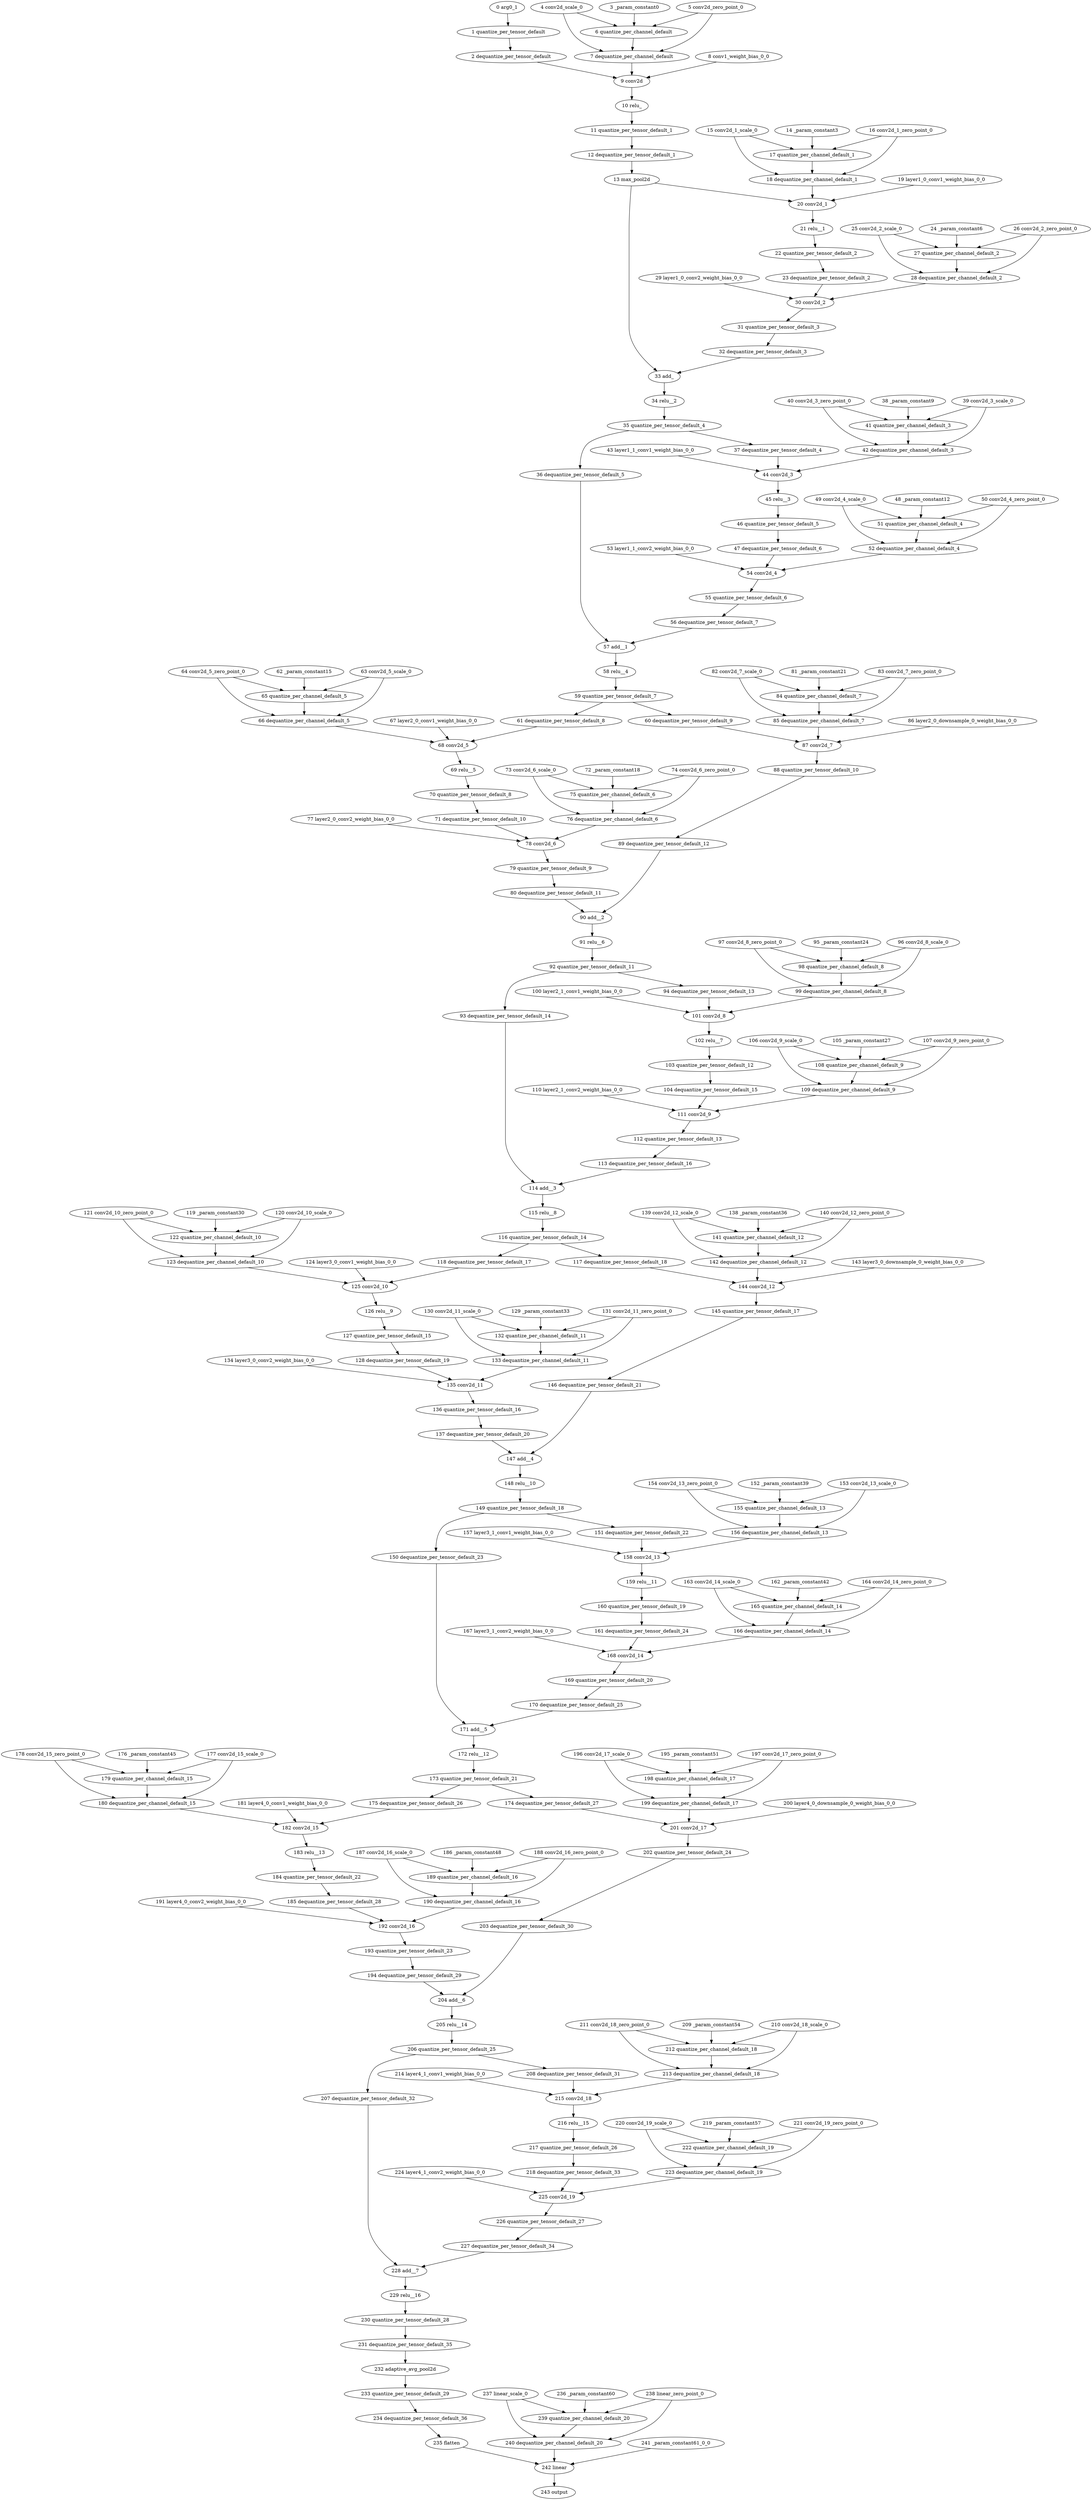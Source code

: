 strict digraph  {
"0 arg0_1" [id=0, type=input];
"1 quantize_per_tensor_default" [id=1, type=quantize_per_tensor];
"2 dequantize_per_tensor_default" [id=2, type=dequantize_per_tensor];
"3 _param_constant0" [id=3, type=get_attr];
"4 conv2d_scale_0" [id=4, type=get_attr];
"5 conv2d_zero_point_0" [id=5, type=get_attr];
"6 quantize_per_channel_default" [id=6, type=quantize_per_channel];
"7 dequantize_per_channel_default" [id=7, type=dequantize_per_channel];
"8 conv1_weight_bias_0_0" [id=8, type=get_attr];
"9 conv2d" [id=9, type=conv2d];
"10 relu_" [id=10, type=relu_];
"11 quantize_per_tensor_default_1" [id=11, type=quantize_per_tensor];
"12 dequantize_per_tensor_default_1" [id=12, type=dequantize_per_tensor];
"13 max_pool2d" [id=13, type=max_pool2d];
"14 _param_constant3" [id=14, type=get_attr];
"15 conv2d_1_scale_0" [id=15, type=get_attr];
"16 conv2d_1_zero_point_0" [id=16, type=get_attr];
"17 quantize_per_channel_default_1" [id=17, type=quantize_per_channel];
"18 dequantize_per_channel_default_1" [id=18, type=dequantize_per_channel];
"19 layer1_0_conv1_weight_bias_0_0" [id=19, type=get_attr];
"20 conv2d_1" [id=20, type=conv2d];
"21 relu__1" [id=21, type=relu_];
"22 quantize_per_tensor_default_2" [id=22, type=quantize_per_tensor];
"23 dequantize_per_tensor_default_2" [id=23, type=dequantize_per_tensor];
"24 _param_constant6" [id=24, type=get_attr];
"25 conv2d_2_scale_0" [id=25, type=get_attr];
"26 conv2d_2_zero_point_0" [id=26, type=get_attr];
"27 quantize_per_channel_default_2" [id=27, type=quantize_per_channel];
"28 dequantize_per_channel_default_2" [id=28, type=dequantize_per_channel];
"29 layer1_0_conv2_weight_bias_0_0" [id=29, type=get_attr];
"30 conv2d_2" [id=30, type=conv2d];
"31 quantize_per_tensor_default_3" [id=31, type=quantize_per_tensor];
"32 dequantize_per_tensor_default_3" [id=32, type=dequantize_per_tensor];
"33 add_" [id=33, type=add_];
"34 relu__2" [id=34, type=relu_];
"35 quantize_per_tensor_default_4" [id=35, type=quantize_per_tensor];
"36 dequantize_per_tensor_default_5" [id=36, type=dequantize_per_tensor];
"37 dequantize_per_tensor_default_4" [id=37, type=dequantize_per_tensor];
"38 _param_constant9" [id=38, type=get_attr];
"39 conv2d_3_scale_0" [id=39, type=get_attr];
"40 conv2d_3_zero_point_0" [id=40, type=get_attr];
"41 quantize_per_channel_default_3" [id=41, type=quantize_per_channel];
"42 dequantize_per_channel_default_3" [id=42, type=dequantize_per_channel];
"43 layer1_1_conv1_weight_bias_0_0" [id=43, type=get_attr];
"44 conv2d_3" [id=44, type=conv2d];
"45 relu__3" [id=45, type=relu_];
"46 quantize_per_tensor_default_5" [id=46, type=quantize_per_tensor];
"47 dequantize_per_tensor_default_6" [id=47, type=dequantize_per_tensor];
"48 _param_constant12" [id=48, type=get_attr];
"49 conv2d_4_scale_0" [id=49, type=get_attr];
"50 conv2d_4_zero_point_0" [id=50, type=get_attr];
"51 quantize_per_channel_default_4" [id=51, type=quantize_per_channel];
"52 dequantize_per_channel_default_4" [id=52, type=dequantize_per_channel];
"53 layer1_1_conv2_weight_bias_0_0" [id=53, type=get_attr];
"54 conv2d_4" [id=54, type=conv2d];
"55 quantize_per_tensor_default_6" [id=55, type=quantize_per_tensor];
"56 dequantize_per_tensor_default_7" [id=56, type=dequantize_per_tensor];
"57 add__1" [id=57, type=add_];
"58 relu__4" [id=58, type=relu_];
"59 quantize_per_tensor_default_7" [id=59, type=quantize_per_tensor];
"60 dequantize_per_tensor_default_9" [id=60, type=dequantize_per_tensor];
"61 dequantize_per_tensor_default_8" [id=61, type=dequantize_per_tensor];
"62 _param_constant15" [id=62, type=get_attr];
"63 conv2d_5_scale_0" [id=63, type=get_attr];
"64 conv2d_5_zero_point_0" [id=64, type=get_attr];
"65 quantize_per_channel_default_5" [id=65, type=quantize_per_channel];
"66 dequantize_per_channel_default_5" [id=66, type=dequantize_per_channel];
"67 layer2_0_conv1_weight_bias_0_0" [id=67, type=get_attr];
"68 conv2d_5" [id=68, type=conv2d];
"69 relu__5" [id=69, type=relu_];
"70 quantize_per_tensor_default_8" [id=70, type=quantize_per_tensor];
"71 dequantize_per_tensor_default_10" [id=71, type=dequantize_per_tensor];
"72 _param_constant18" [id=72, type=get_attr];
"73 conv2d_6_scale_0" [id=73, type=get_attr];
"74 conv2d_6_zero_point_0" [id=74, type=get_attr];
"75 quantize_per_channel_default_6" [id=75, type=quantize_per_channel];
"76 dequantize_per_channel_default_6" [id=76, type=dequantize_per_channel];
"77 layer2_0_conv2_weight_bias_0_0" [id=77, type=get_attr];
"78 conv2d_6" [id=78, type=conv2d];
"79 quantize_per_tensor_default_9" [id=79, type=quantize_per_tensor];
"80 dequantize_per_tensor_default_11" [id=80, type=dequantize_per_tensor];
"81 _param_constant21" [id=81, type=get_attr];
"82 conv2d_7_scale_0" [id=82, type=get_attr];
"83 conv2d_7_zero_point_0" [id=83, type=get_attr];
"84 quantize_per_channel_default_7" [id=84, type=quantize_per_channel];
"85 dequantize_per_channel_default_7" [id=85, type=dequantize_per_channel];
"86 layer2_0_downsample_0_weight_bias_0_0" [id=86, type=get_attr];
"87 conv2d_7" [id=87, type=conv2d];
"88 quantize_per_tensor_default_10" [id=88, type=quantize_per_tensor];
"89 dequantize_per_tensor_default_12" [id=89, type=dequantize_per_tensor];
"90 add__2" [id=90, type=add_];
"91 relu__6" [id=91, type=relu_];
"92 quantize_per_tensor_default_11" [id=92, type=quantize_per_tensor];
"93 dequantize_per_tensor_default_14" [id=93, type=dequantize_per_tensor];
"94 dequantize_per_tensor_default_13" [id=94, type=dequantize_per_tensor];
"95 _param_constant24" [id=95, type=get_attr];
"96 conv2d_8_scale_0" [id=96, type=get_attr];
"97 conv2d_8_zero_point_0" [id=97, type=get_attr];
"98 quantize_per_channel_default_8" [id=98, type=quantize_per_channel];
"99 dequantize_per_channel_default_8" [id=99, type=dequantize_per_channel];
"100 layer2_1_conv1_weight_bias_0_0" [id=100, type=get_attr];
"101 conv2d_8" [id=101, type=conv2d];
"102 relu__7" [id=102, type=relu_];
"103 quantize_per_tensor_default_12" [id=103, type=quantize_per_tensor];
"104 dequantize_per_tensor_default_15" [id=104, type=dequantize_per_tensor];
"105 _param_constant27" [id=105, type=get_attr];
"106 conv2d_9_scale_0" [id=106, type=get_attr];
"107 conv2d_9_zero_point_0" [id=107, type=get_attr];
"108 quantize_per_channel_default_9" [id=108, type=quantize_per_channel];
"109 dequantize_per_channel_default_9" [id=109, type=dequantize_per_channel];
"110 layer2_1_conv2_weight_bias_0_0" [id=110, type=get_attr];
"111 conv2d_9" [id=111, type=conv2d];
"112 quantize_per_tensor_default_13" [id=112, type=quantize_per_tensor];
"113 dequantize_per_tensor_default_16" [id=113, type=dequantize_per_tensor];
"114 add__3" [id=114, type=add_];
"115 relu__8" [id=115, type=relu_];
"116 quantize_per_tensor_default_14" [id=116, type=quantize_per_tensor];
"117 dequantize_per_tensor_default_18" [id=117, type=dequantize_per_tensor];
"118 dequantize_per_tensor_default_17" [id=118, type=dequantize_per_tensor];
"119 _param_constant30" [id=119, type=get_attr];
"120 conv2d_10_scale_0" [id=120, type=get_attr];
"121 conv2d_10_zero_point_0" [id=121, type=get_attr];
"122 quantize_per_channel_default_10" [id=122, type=quantize_per_channel];
"123 dequantize_per_channel_default_10" [id=123, type=dequantize_per_channel];
"124 layer3_0_conv1_weight_bias_0_0" [id=124, type=get_attr];
"125 conv2d_10" [id=125, type=conv2d];
"126 relu__9" [id=126, type=relu_];
"127 quantize_per_tensor_default_15" [id=127, type=quantize_per_tensor];
"128 dequantize_per_tensor_default_19" [id=128, type=dequantize_per_tensor];
"129 _param_constant33" [id=129, type=get_attr];
"130 conv2d_11_scale_0" [id=130, type=get_attr];
"131 conv2d_11_zero_point_0" [id=131, type=get_attr];
"132 quantize_per_channel_default_11" [id=132, type=quantize_per_channel];
"133 dequantize_per_channel_default_11" [id=133, type=dequantize_per_channel];
"134 layer3_0_conv2_weight_bias_0_0" [id=134, type=get_attr];
"135 conv2d_11" [id=135, type=conv2d];
"136 quantize_per_tensor_default_16" [id=136, type=quantize_per_tensor];
"137 dequantize_per_tensor_default_20" [id=137, type=dequantize_per_tensor];
"138 _param_constant36" [id=138, type=get_attr];
"139 conv2d_12_scale_0" [id=139, type=get_attr];
"140 conv2d_12_zero_point_0" [id=140, type=get_attr];
"141 quantize_per_channel_default_12" [id=141, type=quantize_per_channel];
"142 dequantize_per_channel_default_12" [id=142, type=dequantize_per_channel];
"143 layer3_0_downsample_0_weight_bias_0_0" [id=143, type=get_attr];
"144 conv2d_12" [id=144, type=conv2d];
"145 quantize_per_tensor_default_17" [id=145, type=quantize_per_tensor];
"146 dequantize_per_tensor_default_21" [id=146, type=dequantize_per_tensor];
"147 add__4" [id=147, type=add_];
"148 relu__10" [id=148, type=relu_];
"149 quantize_per_tensor_default_18" [id=149, type=quantize_per_tensor];
"150 dequantize_per_tensor_default_23" [id=150, type=dequantize_per_tensor];
"151 dequantize_per_tensor_default_22" [id=151, type=dequantize_per_tensor];
"152 _param_constant39" [id=152, type=get_attr];
"153 conv2d_13_scale_0" [id=153, type=get_attr];
"154 conv2d_13_zero_point_0" [id=154, type=get_attr];
"155 quantize_per_channel_default_13" [id=155, type=quantize_per_channel];
"156 dequantize_per_channel_default_13" [id=156, type=dequantize_per_channel];
"157 layer3_1_conv1_weight_bias_0_0" [id=157, type=get_attr];
"158 conv2d_13" [id=158, type=conv2d];
"159 relu__11" [id=159, type=relu_];
"160 quantize_per_tensor_default_19" [id=160, type=quantize_per_tensor];
"161 dequantize_per_tensor_default_24" [id=161, type=dequantize_per_tensor];
"162 _param_constant42" [id=162, type=get_attr];
"163 conv2d_14_scale_0" [id=163, type=get_attr];
"164 conv2d_14_zero_point_0" [id=164, type=get_attr];
"165 quantize_per_channel_default_14" [id=165, type=quantize_per_channel];
"166 dequantize_per_channel_default_14" [id=166, type=dequantize_per_channel];
"167 layer3_1_conv2_weight_bias_0_0" [id=167, type=get_attr];
"168 conv2d_14" [id=168, type=conv2d];
"169 quantize_per_tensor_default_20" [id=169, type=quantize_per_tensor];
"170 dequantize_per_tensor_default_25" [id=170, type=dequantize_per_tensor];
"171 add__5" [id=171, type=add_];
"172 relu__12" [id=172, type=relu_];
"173 quantize_per_tensor_default_21" [id=173, type=quantize_per_tensor];
"174 dequantize_per_tensor_default_27" [id=174, type=dequantize_per_tensor];
"175 dequantize_per_tensor_default_26" [id=175, type=dequantize_per_tensor];
"176 _param_constant45" [id=176, type=get_attr];
"177 conv2d_15_scale_0" [id=177, type=get_attr];
"178 conv2d_15_zero_point_0" [id=178, type=get_attr];
"179 quantize_per_channel_default_15" [id=179, type=quantize_per_channel];
"180 dequantize_per_channel_default_15" [id=180, type=dequantize_per_channel];
"181 layer4_0_conv1_weight_bias_0_0" [id=181, type=get_attr];
"182 conv2d_15" [id=182, type=conv2d];
"183 relu__13" [id=183, type=relu_];
"184 quantize_per_tensor_default_22" [id=184, type=quantize_per_tensor];
"185 dequantize_per_tensor_default_28" [id=185, type=dequantize_per_tensor];
"186 _param_constant48" [id=186, type=get_attr];
"187 conv2d_16_scale_0" [id=187, type=get_attr];
"188 conv2d_16_zero_point_0" [id=188, type=get_attr];
"189 quantize_per_channel_default_16" [id=189, type=quantize_per_channel];
"190 dequantize_per_channel_default_16" [id=190, type=dequantize_per_channel];
"191 layer4_0_conv2_weight_bias_0_0" [id=191, type=get_attr];
"192 conv2d_16" [id=192, type=conv2d];
"193 quantize_per_tensor_default_23" [id=193, type=quantize_per_tensor];
"194 dequantize_per_tensor_default_29" [id=194, type=dequantize_per_tensor];
"195 _param_constant51" [id=195, type=get_attr];
"196 conv2d_17_scale_0" [id=196, type=get_attr];
"197 conv2d_17_zero_point_0" [id=197, type=get_attr];
"198 quantize_per_channel_default_17" [id=198, type=quantize_per_channel];
"199 dequantize_per_channel_default_17" [id=199, type=dequantize_per_channel];
"200 layer4_0_downsample_0_weight_bias_0_0" [id=200, type=get_attr];
"201 conv2d_17" [id=201, type=conv2d];
"202 quantize_per_tensor_default_24" [id=202, type=quantize_per_tensor];
"203 dequantize_per_tensor_default_30" [id=203, type=dequantize_per_tensor];
"204 add__6" [id=204, type=add_];
"205 relu__14" [id=205, type=relu_];
"206 quantize_per_tensor_default_25" [id=206, type=quantize_per_tensor];
"207 dequantize_per_tensor_default_32" [id=207, type=dequantize_per_tensor];
"208 dequantize_per_tensor_default_31" [id=208, type=dequantize_per_tensor];
"209 _param_constant54" [id=209, type=get_attr];
"210 conv2d_18_scale_0" [id=210, type=get_attr];
"211 conv2d_18_zero_point_0" [id=211, type=get_attr];
"212 quantize_per_channel_default_18" [id=212, type=quantize_per_channel];
"213 dequantize_per_channel_default_18" [id=213, type=dequantize_per_channel];
"214 layer4_1_conv1_weight_bias_0_0" [id=214, type=get_attr];
"215 conv2d_18" [id=215, type=conv2d];
"216 relu__15" [id=216, type=relu_];
"217 quantize_per_tensor_default_26" [id=217, type=quantize_per_tensor];
"218 dequantize_per_tensor_default_33" [id=218, type=dequantize_per_tensor];
"219 _param_constant57" [id=219, type=get_attr];
"220 conv2d_19_scale_0" [id=220, type=get_attr];
"221 conv2d_19_zero_point_0" [id=221, type=get_attr];
"222 quantize_per_channel_default_19" [id=222, type=quantize_per_channel];
"223 dequantize_per_channel_default_19" [id=223, type=dequantize_per_channel];
"224 layer4_1_conv2_weight_bias_0_0" [id=224, type=get_attr];
"225 conv2d_19" [id=225, type=conv2d];
"226 quantize_per_tensor_default_27" [id=226, type=quantize_per_tensor];
"227 dequantize_per_tensor_default_34" [id=227, type=dequantize_per_tensor];
"228 add__7" [id=228, type=add_];
"229 relu__16" [id=229, type=relu_];
"230 quantize_per_tensor_default_28" [id=230, type=quantize_per_tensor];
"231 dequantize_per_tensor_default_35" [id=231, type=dequantize_per_tensor];
"232 adaptive_avg_pool2d" [id=232, type=adaptive_avg_pool2d];
"233 quantize_per_tensor_default_29" [id=233, type=quantize_per_tensor];
"234 dequantize_per_tensor_default_36" [id=234, type=dequantize_per_tensor];
"235 flatten" [id=235, type=flatten];
"236 _param_constant60" [id=236, type=get_attr];
"237 linear_scale_0" [id=237, type=get_attr];
"238 linear_zero_point_0" [id=238, type=get_attr];
"239 quantize_per_channel_default_20" [id=239, type=quantize_per_channel];
"240 dequantize_per_channel_default_20" [id=240, type=dequantize_per_channel];
"241 _param_constant61_0_0" [id=241, type=get_attr];
"242 linear" [id=242, type=linear];
"243 output" [id=243, type=output];
"0 arg0_1" -> "1 quantize_per_tensor_default";
"1 quantize_per_tensor_default" -> "2 dequantize_per_tensor_default";
"2 dequantize_per_tensor_default" -> "9 conv2d";
"3 _param_constant0" -> "6 quantize_per_channel_default";
"4 conv2d_scale_0" -> "6 quantize_per_channel_default";
"4 conv2d_scale_0" -> "7 dequantize_per_channel_default";
"5 conv2d_zero_point_0" -> "6 quantize_per_channel_default";
"5 conv2d_zero_point_0" -> "7 dequantize_per_channel_default";
"6 quantize_per_channel_default" -> "7 dequantize_per_channel_default";
"7 dequantize_per_channel_default" -> "9 conv2d";
"8 conv1_weight_bias_0_0" -> "9 conv2d";
"9 conv2d" -> "10 relu_";
"10 relu_" -> "11 quantize_per_tensor_default_1";
"11 quantize_per_tensor_default_1" -> "12 dequantize_per_tensor_default_1";
"12 dequantize_per_tensor_default_1" -> "13 max_pool2d";
"13 max_pool2d" -> "20 conv2d_1";
"13 max_pool2d" -> "33 add_";
"14 _param_constant3" -> "17 quantize_per_channel_default_1";
"15 conv2d_1_scale_0" -> "17 quantize_per_channel_default_1";
"15 conv2d_1_scale_0" -> "18 dequantize_per_channel_default_1";
"16 conv2d_1_zero_point_0" -> "17 quantize_per_channel_default_1";
"16 conv2d_1_zero_point_0" -> "18 dequantize_per_channel_default_1";
"17 quantize_per_channel_default_1" -> "18 dequantize_per_channel_default_1";
"18 dequantize_per_channel_default_1" -> "20 conv2d_1";
"19 layer1_0_conv1_weight_bias_0_0" -> "20 conv2d_1";
"20 conv2d_1" -> "21 relu__1";
"21 relu__1" -> "22 quantize_per_tensor_default_2";
"22 quantize_per_tensor_default_2" -> "23 dequantize_per_tensor_default_2";
"23 dequantize_per_tensor_default_2" -> "30 conv2d_2";
"24 _param_constant6" -> "27 quantize_per_channel_default_2";
"25 conv2d_2_scale_0" -> "27 quantize_per_channel_default_2";
"25 conv2d_2_scale_0" -> "28 dequantize_per_channel_default_2";
"26 conv2d_2_zero_point_0" -> "27 quantize_per_channel_default_2";
"26 conv2d_2_zero_point_0" -> "28 dequantize_per_channel_default_2";
"27 quantize_per_channel_default_2" -> "28 dequantize_per_channel_default_2";
"28 dequantize_per_channel_default_2" -> "30 conv2d_2";
"29 layer1_0_conv2_weight_bias_0_0" -> "30 conv2d_2";
"30 conv2d_2" -> "31 quantize_per_tensor_default_3";
"31 quantize_per_tensor_default_3" -> "32 dequantize_per_tensor_default_3";
"32 dequantize_per_tensor_default_3" -> "33 add_";
"33 add_" -> "34 relu__2";
"34 relu__2" -> "35 quantize_per_tensor_default_4";
"35 quantize_per_tensor_default_4" -> "36 dequantize_per_tensor_default_5";
"35 quantize_per_tensor_default_4" -> "37 dequantize_per_tensor_default_4";
"36 dequantize_per_tensor_default_5" -> "57 add__1";
"37 dequantize_per_tensor_default_4" -> "44 conv2d_3";
"38 _param_constant9" -> "41 quantize_per_channel_default_3";
"39 conv2d_3_scale_0" -> "41 quantize_per_channel_default_3";
"39 conv2d_3_scale_0" -> "42 dequantize_per_channel_default_3";
"40 conv2d_3_zero_point_0" -> "41 quantize_per_channel_default_3";
"40 conv2d_3_zero_point_0" -> "42 dequantize_per_channel_default_3";
"41 quantize_per_channel_default_3" -> "42 dequantize_per_channel_default_3";
"42 dequantize_per_channel_default_3" -> "44 conv2d_3";
"43 layer1_1_conv1_weight_bias_0_0" -> "44 conv2d_3";
"44 conv2d_3" -> "45 relu__3";
"45 relu__3" -> "46 quantize_per_tensor_default_5";
"46 quantize_per_tensor_default_5" -> "47 dequantize_per_tensor_default_6";
"47 dequantize_per_tensor_default_6" -> "54 conv2d_4";
"48 _param_constant12" -> "51 quantize_per_channel_default_4";
"49 conv2d_4_scale_0" -> "51 quantize_per_channel_default_4";
"49 conv2d_4_scale_0" -> "52 dequantize_per_channel_default_4";
"50 conv2d_4_zero_point_0" -> "51 quantize_per_channel_default_4";
"50 conv2d_4_zero_point_0" -> "52 dequantize_per_channel_default_4";
"51 quantize_per_channel_default_4" -> "52 dequantize_per_channel_default_4";
"52 dequantize_per_channel_default_4" -> "54 conv2d_4";
"53 layer1_1_conv2_weight_bias_0_0" -> "54 conv2d_4";
"54 conv2d_4" -> "55 quantize_per_tensor_default_6";
"55 quantize_per_tensor_default_6" -> "56 dequantize_per_tensor_default_7";
"56 dequantize_per_tensor_default_7" -> "57 add__1";
"57 add__1" -> "58 relu__4";
"58 relu__4" -> "59 quantize_per_tensor_default_7";
"59 quantize_per_tensor_default_7" -> "60 dequantize_per_tensor_default_9";
"59 quantize_per_tensor_default_7" -> "61 dequantize_per_tensor_default_8";
"60 dequantize_per_tensor_default_9" -> "87 conv2d_7";
"61 dequantize_per_tensor_default_8" -> "68 conv2d_5";
"62 _param_constant15" -> "65 quantize_per_channel_default_5";
"63 conv2d_5_scale_0" -> "65 quantize_per_channel_default_5";
"63 conv2d_5_scale_0" -> "66 dequantize_per_channel_default_5";
"64 conv2d_5_zero_point_0" -> "65 quantize_per_channel_default_5";
"64 conv2d_5_zero_point_0" -> "66 dequantize_per_channel_default_5";
"65 quantize_per_channel_default_5" -> "66 dequantize_per_channel_default_5";
"66 dequantize_per_channel_default_5" -> "68 conv2d_5";
"67 layer2_0_conv1_weight_bias_0_0" -> "68 conv2d_5";
"68 conv2d_5" -> "69 relu__5";
"69 relu__5" -> "70 quantize_per_tensor_default_8";
"70 quantize_per_tensor_default_8" -> "71 dequantize_per_tensor_default_10";
"71 dequantize_per_tensor_default_10" -> "78 conv2d_6";
"72 _param_constant18" -> "75 quantize_per_channel_default_6";
"73 conv2d_6_scale_0" -> "75 quantize_per_channel_default_6";
"73 conv2d_6_scale_0" -> "76 dequantize_per_channel_default_6";
"74 conv2d_6_zero_point_0" -> "75 quantize_per_channel_default_6";
"74 conv2d_6_zero_point_0" -> "76 dequantize_per_channel_default_6";
"75 quantize_per_channel_default_6" -> "76 dequantize_per_channel_default_6";
"76 dequantize_per_channel_default_6" -> "78 conv2d_6";
"77 layer2_0_conv2_weight_bias_0_0" -> "78 conv2d_6";
"78 conv2d_6" -> "79 quantize_per_tensor_default_9";
"79 quantize_per_tensor_default_9" -> "80 dequantize_per_tensor_default_11";
"80 dequantize_per_tensor_default_11" -> "90 add__2";
"81 _param_constant21" -> "84 quantize_per_channel_default_7";
"82 conv2d_7_scale_0" -> "84 quantize_per_channel_default_7";
"82 conv2d_7_scale_0" -> "85 dequantize_per_channel_default_7";
"83 conv2d_7_zero_point_0" -> "84 quantize_per_channel_default_7";
"83 conv2d_7_zero_point_0" -> "85 dequantize_per_channel_default_7";
"84 quantize_per_channel_default_7" -> "85 dequantize_per_channel_default_7";
"85 dequantize_per_channel_default_7" -> "87 conv2d_7";
"86 layer2_0_downsample_0_weight_bias_0_0" -> "87 conv2d_7";
"87 conv2d_7" -> "88 quantize_per_tensor_default_10";
"88 quantize_per_tensor_default_10" -> "89 dequantize_per_tensor_default_12";
"89 dequantize_per_tensor_default_12" -> "90 add__2";
"90 add__2" -> "91 relu__6";
"91 relu__6" -> "92 quantize_per_tensor_default_11";
"92 quantize_per_tensor_default_11" -> "93 dequantize_per_tensor_default_14";
"92 quantize_per_tensor_default_11" -> "94 dequantize_per_tensor_default_13";
"93 dequantize_per_tensor_default_14" -> "114 add__3";
"94 dequantize_per_tensor_default_13" -> "101 conv2d_8";
"95 _param_constant24" -> "98 quantize_per_channel_default_8";
"96 conv2d_8_scale_0" -> "98 quantize_per_channel_default_8";
"96 conv2d_8_scale_0" -> "99 dequantize_per_channel_default_8";
"97 conv2d_8_zero_point_0" -> "98 quantize_per_channel_default_8";
"97 conv2d_8_zero_point_0" -> "99 dequantize_per_channel_default_8";
"98 quantize_per_channel_default_8" -> "99 dequantize_per_channel_default_8";
"99 dequantize_per_channel_default_8" -> "101 conv2d_8";
"100 layer2_1_conv1_weight_bias_0_0" -> "101 conv2d_8";
"101 conv2d_8" -> "102 relu__7";
"102 relu__7" -> "103 quantize_per_tensor_default_12";
"103 quantize_per_tensor_default_12" -> "104 dequantize_per_tensor_default_15";
"104 dequantize_per_tensor_default_15" -> "111 conv2d_9";
"105 _param_constant27" -> "108 quantize_per_channel_default_9";
"106 conv2d_9_scale_0" -> "108 quantize_per_channel_default_9";
"106 conv2d_9_scale_0" -> "109 dequantize_per_channel_default_9";
"107 conv2d_9_zero_point_0" -> "108 quantize_per_channel_default_9";
"107 conv2d_9_zero_point_0" -> "109 dequantize_per_channel_default_9";
"108 quantize_per_channel_default_9" -> "109 dequantize_per_channel_default_9";
"109 dequantize_per_channel_default_9" -> "111 conv2d_9";
"110 layer2_1_conv2_weight_bias_0_0" -> "111 conv2d_9";
"111 conv2d_9" -> "112 quantize_per_tensor_default_13";
"112 quantize_per_tensor_default_13" -> "113 dequantize_per_tensor_default_16";
"113 dequantize_per_tensor_default_16" -> "114 add__3";
"114 add__3" -> "115 relu__8";
"115 relu__8" -> "116 quantize_per_tensor_default_14";
"116 quantize_per_tensor_default_14" -> "117 dequantize_per_tensor_default_18";
"116 quantize_per_tensor_default_14" -> "118 dequantize_per_tensor_default_17";
"117 dequantize_per_tensor_default_18" -> "144 conv2d_12";
"118 dequantize_per_tensor_default_17" -> "125 conv2d_10";
"119 _param_constant30" -> "122 quantize_per_channel_default_10";
"120 conv2d_10_scale_0" -> "122 quantize_per_channel_default_10";
"120 conv2d_10_scale_0" -> "123 dequantize_per_channel_default_10";
"121 conv2d_10_zero_point_0" -> "122 quantize_per_channel_default_10";
"121 conv2d_10_zero_point_0" -> "123 dequantize_per_channel_default_10";
"122 quantize_per_channel_default_10" -> "123 dequantize_per_channel_default_10";
"123 dequantize_per_channel_default_10" -> "125 conv2d_10";
"124 layer3_0_conv1_weight_bias_0_0" -> "125 conv2d_10";
"125 conv2d_10" -> "126 relu__9";
"126 relu__9" -> "127 quantize_per_tensor_default_15";
"127 quantize_per_tensor_default_15" -> "128 dequantize_per_tensor_default_19";
"128 dequantize_per_tensor_default_19" -> "135 conv2d_11";
"129 _param_constant33" -> "132 quantize_per_channel_default_11";
"130 conv2d_11_scale_0" -> "132 quantize_per_channel_default_11";
"130 conv2d_11_scale_0" -> "133 dequantize_per_channel_default_11";
"131 conv2d_11_zero_point_0" -> "132 quantize_per_channel_default_11";
"131 conv2d_11_zero_point_0" -> "133 dequantize_per_channel_default_11";
"132 quantize_per_channel_default_11" -> "133 dequantize_per_channel_default_11";
"133 dequantize_per_channel_default_11" -> "135 conv2d_11";
"134 layer3_0_conv2_weight_bias_0_0" -> "135 conv2d_11";
"135 conv2d_11" -> "136 quantize_per_tensor_default_16";
"136 quantize_per_tensor_default_16" -> "137 dequantize_per_tensor_default_20";
"137 dequantize_per_tensor_default_20" -> "147 add__4";
"138 _param_constant36" -> "141 quantize_per_channel_default_12";
"139 conv2d_12_scale_0" -> "141 quantize_per_channel_default_12";
"139 conv2d_12_scale_0" -> "142 dequantize_per_channel_default_12";
"140 conv2d_12_zero_point_0" -> "141 quantize_per_channel_default_12";
"140 conv2d_12_zero_point_0" -> "142 dequantize_per_channel_default_12";
"141 quantize_per_channel_default_12" -> "142 dequantize_per_channel_default_12";
"142 dequantize_per_channel_default_12" -> "144 conv2d_12";
"143 layer3_0_downsample_0_weight_bias_0_0" -> "144 conv2d_12";
"144 conv2d_12" -> "145 quantize_per_tensor_default_17";
"145 quantize_per_tensor_default_17" -> "146 dequantize_per_tensor_default_21";
"146 dequantize_per_tensor_default_21" -> "147 add__4";
"147 add__4" -> "148 relu__10";
"148 relu__10" -> "149 quantize_per_tensor_default_18";
"149 quantize_per_tensor_default_18" -> "150 dequantize_per_tensor_default_23";
"149 quantize_per_tensor_default_18" -> "151 dequantize_per_tensor_default_22";
"150 dequantize_per_tensor_default_23" -> "171 add__5";
"151 dequantize_per_tensor_default_22" -> "158 conv2d_13";
"152 _param_constant39" -> "155 quantize_per_channel_default_13";
"153 conv2d_13_scale_0" -> "155 quantize_per_channel_default_13";
"153 conv2d_13_scale_0" -> "156 dequantize_per_channel_default_13";
"154 conv2d_13_zero_point_0" -> "155 quantize_per_channel_default_13";
"154 conv2d_13_zero_point_0" -> "156 dequantize_per_channel_default_13";
"155 quantize_per_channel_default_13" -> "156 dequantize_per_channel_default_13";
"156 dequantize_per_channel_default_13" -> "158 conv2d_13";
"157 layer3_1_conv1_weight_bias_0_0" -> "158 conv2d_13";
"158 conv2d_13" -> "159 relu__11";
"159 relu__11" -> "160 quantize_per_tensor_default_19";
"160 quantize_per_tensor_default_19" -> "161 dequantize_per_tensor_default_24";
"161 dequantize_per_tensor_default_24" -> "168 conv2d_14";
"162 _param_constant42" -> "165 quantize_per_channel_default_14";
"163 conv2d_14_scale_0" -> "165 quantize_per_channel_default_14";
"163 conv2d_14_scale_0" -> "166 dequantize_per_channel_default_14";
"164 conv2d_14_zero_point_0" -> "165 quantize_per_channel_default_14";
"164 conv2d_14_zero_point_0" -> "166 dequantize_per_channel_default_14";
"165 quantize_per_channel_default_14" -> "166 dequantize_per_channel_default_14";
"166 dequantize_per_channel_default_14" -> "168 conv2d_14";
"167 layer3_1_conv2_weight_bias_0_0" -> "168 conv2d_14";
"168 conv2d_14" -> "169 quantize_per_tensor_default_20";
"169 quantize_per_tensor_default_20" -> "170 dequantize_per_tensor_default_25";
"170 dequantize_per_tensor_default_25" -> "171 add__5";
"171 add__5" -> "172 relu__12";
"172 relu__12" -> "173 quantize_per_tensor_default_21";
"173 quantize_per_tensor_default_21" -> "174 dequantize_per_tensor_default_27";
"173 quantize_per_tensor_default_21" -> "175 dequantize_per_tensor_default_26";
"174 dequantize_per_tensor_default_27" -> "201 conv2d_17";
"175 dequantize_per_tensor_default_26" -> "182 conv2d_15";
"176 _param_constant45" -> "179 quantize_per_channel_default_15";
"177 conv2d_15_scale_0" -> "179 quantize_per_channel_default_15";
"177 conv2d_15_scale_0" -> "180 dequantize_per_channel_default_15";
"178 conv2d_15_zero_point_0" -> "179 quantize_per_channel_default_15";
"178 conv2d_15_zero_point_0" -> "180 dequantize_per_channel_default_15";
"179 quantize_per_channel_default_15" -> "180 dequantize_per_channel_default_15";
"180 dequantize_per_channel_default_15" -> "182 conv2d_15";
"181 layer4_0_conv1_weight_bias_0_0" -> "182 conv2d_15";
"182 conv2d_15" -> "183 relu__13";
"183 relu__13" -> "184 quantize_per_tensor_default_22";
"184 quantize_per_tensor_default_22" -> "185 dequantize_per_tensor_default_28";
"185 dequantize_per_tensor_default_28" -> "192 conv2d_16";
"186 _param_constant48" -> "189 quantize_per_channel_default_16";
"187 conv2d_16_scale_0" -> "189 quantize_per_channel_default_16";
"187 conv2d_16_scale_0" -> "190 dequantize_per_channel_default_16";
"188 conv2d_16_zero_point_0" -> "189 quantize_per_channel_default_16";
"188 conv2d_16_zero_point_0" -> "190 dequantize_per_channel_default_16";
"189 quantize_per_channel_default_16" -> "190 dequantize_per_channel_default_16";
"190 dequantize_per_channel_default_16" -> "192 conv2d_16";
"191 layer4_0_conv2_weight_bias_0_0" -> "192 conv2d_16";
"192 conv2d_16" -> "193 quantize_per_tensor_default_23";
"193 quantize_per_tensor_default_23" -> "194 dequantize_per_tensor_default_29";
"194 dequantize_per_tensor_default_29" -> "204 add__6";
"195 _param_constant51" -> "198 quantize_per_channel_default_17";
"196 conv2d_17_scale_0" -> "198 quantize_per_channel_default_17";
"196 conv2d_17_scale_0" -> "199 dequantize_per_channel_default_17";
"197 conv2d_17_zero_point_0" -> "198 quantize_per_channel_default_17";
"197 conv2d_17_zero_point_0" -> "199 dequantize_per_channel_default_17";
"198 quantize_per_channel_default_17" -> "199 dequantize_per_channel_default_17";
"199 dequantize_per_channel_default_17" -> "201 conv2d_17";
"200 layer4_0_downsample_0_weight_bias_0_0" -> "201 conv2d_17";
"201 conv2d_17" -> "202 quantize_per_tensor_default_24";
"202 quantize_per_tensor_default_24" -> "203 dequantize_per_tensor_default_30";
"203 dequantize_per_tensor_default_30" -> "204 add__6";
"204 add__6" -> "205 relu__14";
"205 relu__14" -> "206 quantize_per_tensor_default_25";
"206 quantize_per_tensor_default_25" -> "207 dequantize_per_tensor_default_32";
"206 quantize_per_tensor_default_25" -> "208 dequantize_per_tensor_default_31";
"207 dequantize_per_tensor_default_32" -> "228 add__7";
"208 dequantize_per_tensor_default_31" -> "215 conv2d_18";
"209 _param_constant54" -> "212 quantize_per_channel_default_18";
"210 conv2d_18_scale_0" -> "212 quantize_per_channel_default_18";
"210 conv2d_18_scale_0" -> "213 dequantize_per_channel_default_18";
"211 conv2d_18_zero_point_0" -> "212 quantize_per_channel_default_18";
"211 conv2d_18_zero_point_0" -> "213 dequantize_per_channel_default_18";
"212 quantize_per_channel_default_18" -> "213 dequantize_per_channel_default_18";
"213 dequantize_per_channel_default_18" -> "215 conv2d_18";
"214 layer4_1_conv1_weight_bias_0_0" -> "215 conv2d_18";
"215 conv2d_18" -> "216 relu__15";
"216 relu__15" -> "217 quantize_per_tensor_default_26";
"217 quantize_per_tensor_default_26" -> "218 dequantize_per_tensor_default_33";
"218 dequantize_per_tensor_default_33" -> "225 conv2d_19";
"219 _param_constant57" -> "222 quantize_per_channel_default_19";
"220 conv2d_19_scale_0" -> "222 quantize_per_channel_default_19";
"220 conv2d_19_scale_0" -> "223 dequantize_per_channel_default_19";
"221 conv2d_19_zero_point_0" -> "222 quantize_per_channel_default_19";
"221 conv2d_19_zero_point_0" -> "223 dequantize_per_channel_default_19";
"222 quantize_per_channel_default_19" -> "223 dequantize_per_channel_default_19";
"223 dequantize_per_channel_default_19" -> "225 conv2d_19";
"224 layer4_1_conv2_weight_bias_0_0" -> "225 conv2d_19";
"225 conv2d_19" -> "226 quantize_per_tensor_default_27";
"226 quantize_per_tensor_default_27" -> "227 dequantize_per_tensor_default_34";
"227 dequantize_per_tensor_default_34" -> "228 add__7";
"228 add__7" -> "229 relu__16";
"229 relu__16" -> "230 quantize_per_tensor_default_28";
"230 quantize_per_tensor_default_28" -> "231 dequantize_per_tensor_default_35";
"231 dequantize_per_tensor_default_35" -> "232 adaptive_avg_pool2d";
"232 adaptive_avg_pool2d" -> "233 quantize_per_tensor_default_29";
"233 quantize_per_tensor_default_29" -> "234 dequantize_per_tensor_default_36";
"234 dequantize_per_tensor_default_36" -> "235 flatten";
"235 flatten" -> "242 linear";
"236 _param_constant60" -> "239 quantize_per_channel_default_20";
"237 linear_scale_0" -> "239 quantize_per_channel_default_20";
"237 linear_scale_0" -> "240 dequantize_per_channel_default_20";
"238 linear_zero_point_0" -> "239 quantize_per_channel_default_20";
"238 linear_zero_point_0" -> "240 dequantize_per_channel_default_20";
"239 quantize_per_channel_default_20" -> "240 dequantize_per_channel_default_20";
"240 dequantize_per_channel_default_20" -> "242 linear";
"241 _param_constant61_0_0" -> "242 linear";
"242 linear" -> "243 output";
}
